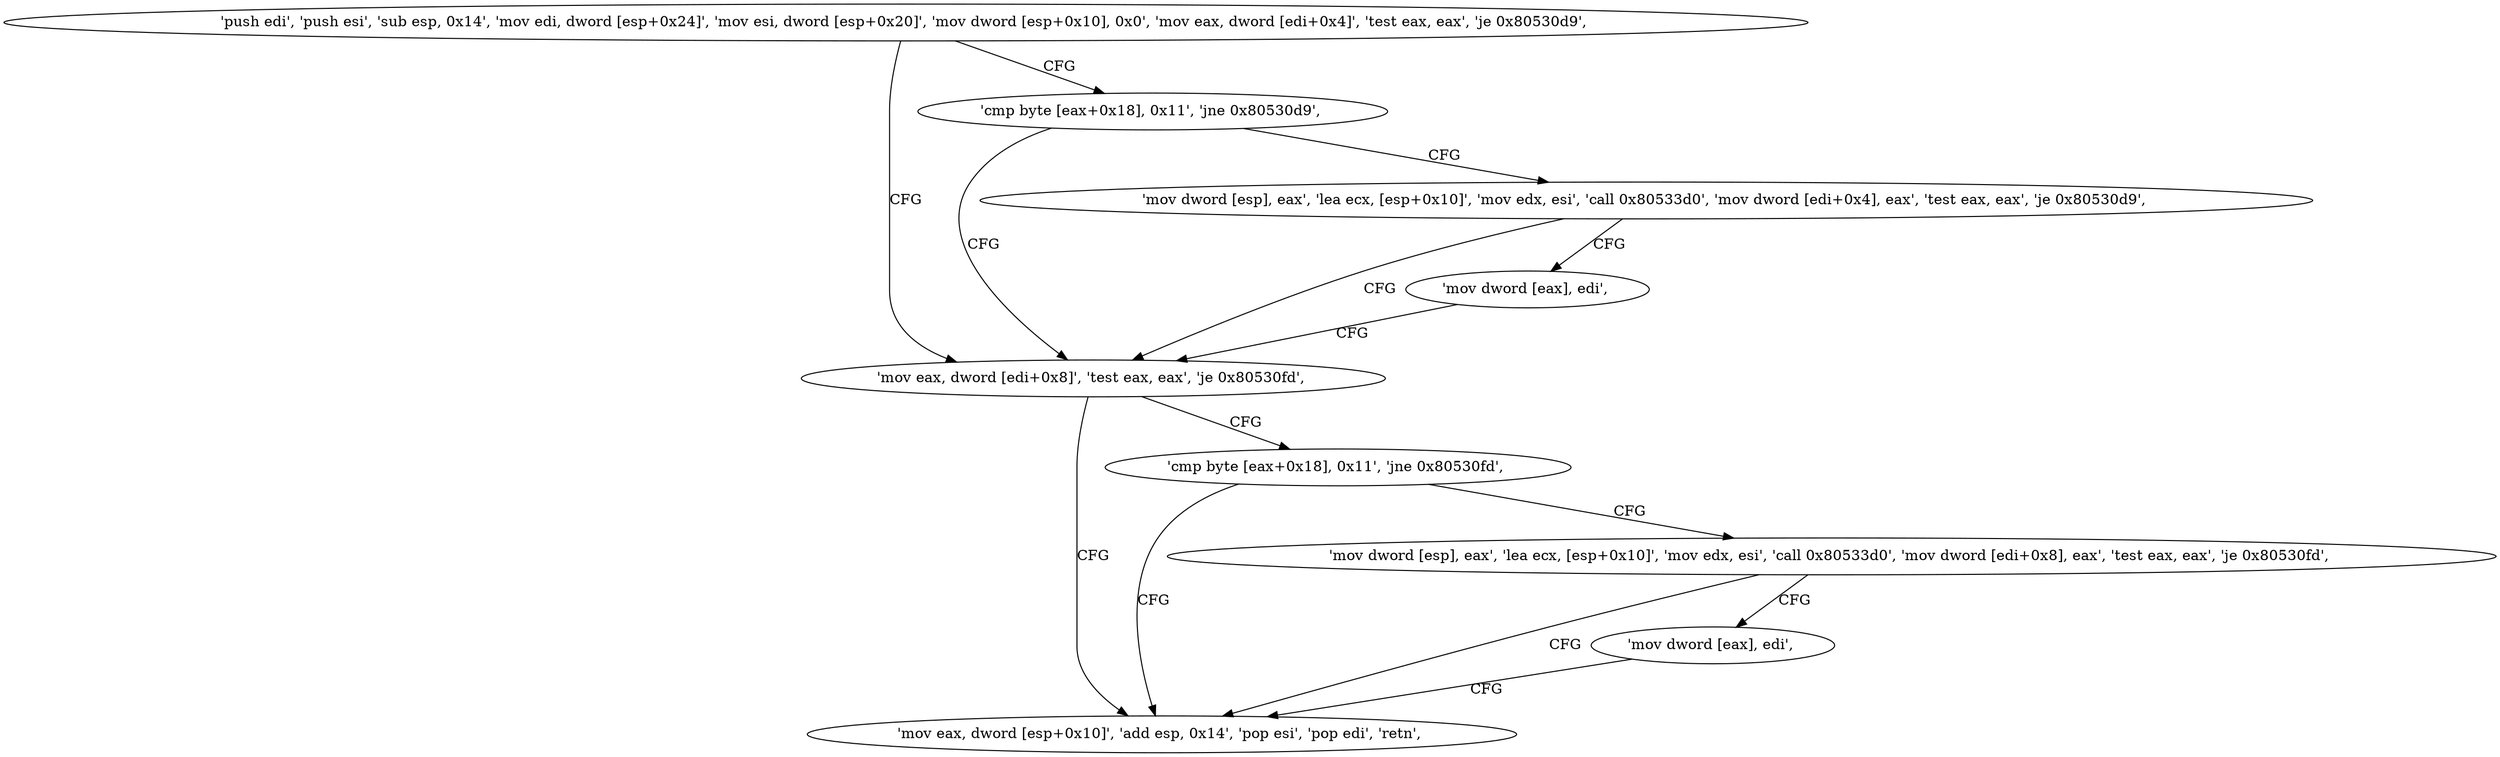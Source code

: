 digraph "func" {
"134557856" [label = "'push edi', 'push esi', 'sub esp, 0x14', 'mov edi, dword [esp+0x24]', 'mov esi, dword [esp+0x20]', 'mov dword [esp+0x10], 0x0', 'mov eax, dword [edi+0x4]', 'test eax, eax', 'je 0x80530d9', " ]
"134557913" [label = "'mov eax, dword [edi+0x8]', 'test eax, eax', 'je 0x80530fd', " ]
"134557884" [label = "'cmp byte [eax+0x18], 0x11', 'jne 0x80530d9', " ]
"134557949" [label = "'mov eax, dword [esp+0x10]', 'add esp, 0x14', 'pop esi', 'pop edi', 'retn', " ]
"134557920" [label = "'cmp byte [eax+0x18], 0x11', 'jne 0x80530fd', " ]
"134557890" [label = "'mov dword [esp], eax', 'lea ecx, [esp+0x10]', 'mov edx, esi', 'call 0x80533d0', 'mov dword [edi+0x4], eax', 'test eax, eax', 'je 0x80530d9', " ]
"134557926" [label = "'mov dword [esp], eax', 'lea ecx, [esp+0x10]', 'mov edx, esi', 'call 0x80533d0', 'mov dword [edi+0x8], eax', 'test eax, eax', 'je 0x80530fd', " ]
"134557911" [label = "'mov dword [eax], edi', " ]
"134557947" [label = "'mov dword [eax], edi', " ]
"134557856" -> "134557913" [ label = "CFG" ]
"134557856" -> "134557884" [ label = "CFG" ]
"134557913" -> "134557949" [ label = "CFG" ]
"134557913" -> "134557920" [ label = "CFG" ]
"134557884" -> "134557913" [ label = "CFG" ]
"134557884" -> "134557890" [ label = "CFG" ]
"134557920" -> "134557949" [ label = "CFG" ]
"134557920" -> "134557926" [ label = "CFG" ]
"134557890" -> "134557913" [ label = "CFG" ]
"134557890" -> "134557911" [ label = "CFG" ]
"134557926" -> "134557949" [ label = "CFG" ]
"134557926" -> "134557947" [ label = "CFG" ]
"134557911" -> "134557913" [ label = "CFG" ]
"134557947" -> "134557949" [ label = "CFG" ]
}
